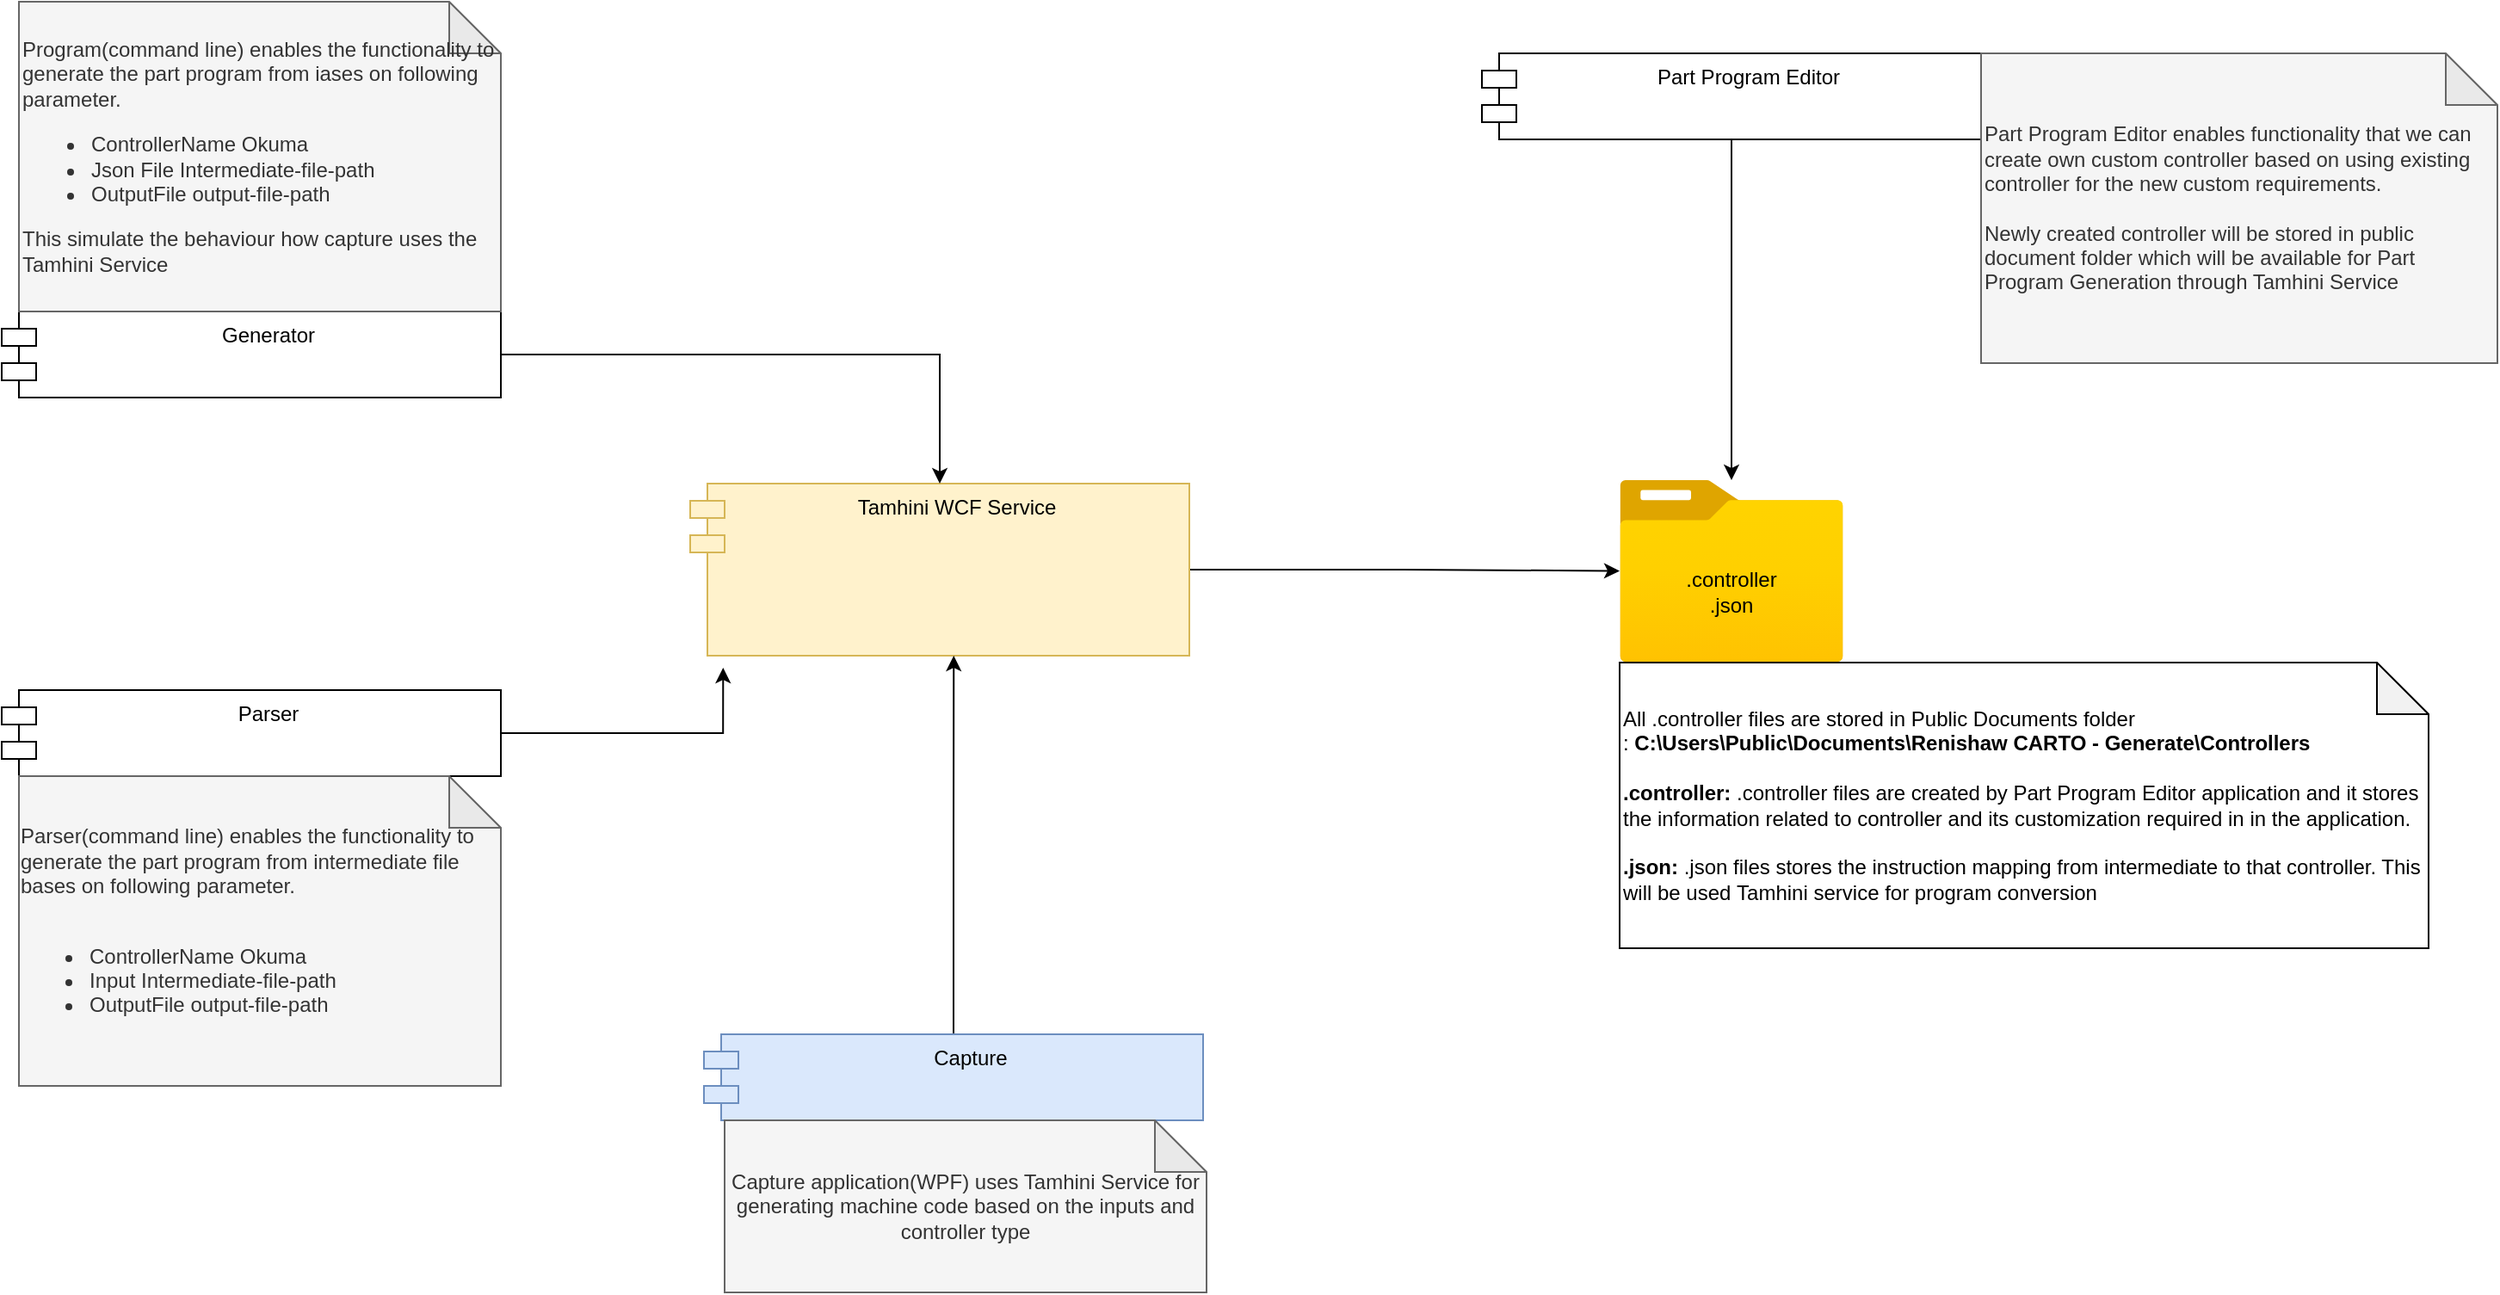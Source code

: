 <mxfile version="21.6.8" type="github">
  <diagram name="Page-1" id="3JGw6h-FGLD1LkS74OxS">
    <mxGraphModel dx="2261" dy="764" grid="1" gridSize="10" guides="1" tooltips="1" connect="1" arrows="1" fold="1" page="1" pageScale="1" pageWidth="827" pageHeight="1169" math="0" shadow="0">
      <root>
        <mxCell id="0" />
        <mxCell id="1" parent="0" />
        <mxCell id="L4AEFNL89In-wAapZhFh-9" style="edgeStyle=orthogonalEdgeStyle;rounded=0;orthogonalLoop=1;jettySize=auto;html=1;" edge="1" parent="1" source="L4AEFNL89In-wAapZhFh-1" target="L4AEFNL89In-wAapZhFh-6">
          <mxGeometry relative="1" as="geometry" />
        </mxCell>
        <mxCell id="L4AEFNL89In-wAapZhFh-1" value="Tamhini WCF Service" style="shape=module;align=left;spacingLeft=20;align=center;verticalAlign=top;whiteSpace=wrap;html=1;fillColor=#fff2cc;strokeColor=#d6b656;" vertex="1" parent="1">
          <mxGeometry x="330" y="330" width="290" height="100" as="geometry" />
        </mxCell>
        <mxCell id="L4AEFNL89In-wAapZhFh-14" style="edgeStyle=orthogonalEdgeStyle;rounded=0;orthogonalLoop=1;jettySize=auto;html=1;entryX=0.066;entryY=1.07;entryDx=0;entryDy=0;entryPerimeter=0;" edge="1" parent="1" source="L4AEFNL89In-wAapZhFh-2" target="L4AEFNL89In-wAapZhFh-1">
          <mxGeometry relative="1" as="geometry" />
        </mxCell>
        <mxCell id="L4AEFNL89In-wAapZhFh-2" value="Parser" style="shape=module;align=left;spacingLeft=20;align=center;verticalAlign=top;whiteSpace=wrap;html=1;" vertex="1" parent="1">
          <mxGeometry x="-70" y="450" width="290" height="50" as="geometry" />
        </mxCell>
        <mxCell id="L4AEFNL89In-wAapZhFh-17" style="edgeStyle=orthogonalEdgeStyle;rounded=0;orthogonalLoop=1;jettySize=auto;html=1;" edge="1" parent="1" source="L4AEFNL89In-wAapZhFh-3" target="L4AEFNL89In-wAapZhFh-1">
          <mxGeometry relative="1" as="geometry" />
        </mxCell>
        <mxCell id="L4AEFNL89In-wAapZhFh-3" value="Generator" style="shape=module;align=left;spacingLeft=20;align=center;verticalAlign=top;whiteSpace=wrap;html=1;" vertex="1" parent="1">
          <mxGeometry x="-70" y="230" width="290" height="50" as="geometry" />
        </mxCell>
        <mxCell id="L4AEFNL89In-wAapZhFh-12" style="edgeStyle=orthogonalEdgeStyle;rounded=0;orthogonalLoop=1;jettySize=auto;html=1;entryX=0.528;entryY=1;entryDx=0;entryDy=0;entryPerimeter=0;" edge="1" parent="1" source="L4AEFNL89In-wAapZhFh-4" target="L4AEFNL89In-wAapZhFh-1">
          <mxGeometry relative="1" as="geometry" />
        </mxCell>
        <mxCell id="L4AEFNL89In-wAapZhFh-4" value="Capture" style="shape=module;align=left;spacingLeft=20;align=center;verticalAlign=top;whiteSpace=wrap;html=1;fillColor=#dae8fc;strokeColor=#6c8ebf;" vertex="1" parent="1">
          <mxGeometry x="338" y="650" width="290" height="50" as="geometry" />
        </mxCell>
        <mxCell id="L4AEFNL89In-wAapZhFh-11" style="edgeStyle=orthogonalEdgeStyle;rounded=0;orthogonalLoop=1;jettySize=auto;html=1;" edge="1" parent="1" source="L4AEFNL89In-wAapZhFh-5" target="L4AEFNL89In-wAapZhFh-6">
          <mxGeometry relative="1" as="geometry" />
        </mxCell>
        <mxCell id="L4AEFNL89In-wAapZhFh-5" value="Part Program Editor" style="shape=module;align=left;spacingLeft=20;align=center;verticalAlign=top;whiteSpace=wrap;html=1;" vertex="1" parent="1">
          <mxGeometry x="790" y="80" width="290" height="50" as="geometry" />
        </mxCell>
        <mxCell id="L4AEFNL89In-wAapZhFh-8" value="" style="group" vertex="1" connectable="0" parent="1">
          <mxGeometry x="870" y="328" width="130" height="105.51" as="geometry" />
        </mxCell>
        <mxCell id="L4AEFNL89In-wAapZhFh-6" value="" style="image;aspect=fixed;html=1;points=[];align=center;fontSize=12;image=img/lib/azure2/general/Folder_Blank.svg;" vertex="1" parent="L4AEFNL89In-wAapZhFh-8">
          <mxGeometry width="130" height="105.51" as="geometry" />
        </mxCell>
        <mxCell id="L4AEFNL89In-wAapZhFh-7" value=".controller&lt;br&gt;.json" style="text;html=1;strokeColor=none;fillColor=none;align=center;verticalAlign=middle;whiteSpace=wrap;rounded=0;" vertex="1" parent="L4AEFNL89In-wAapZhFh-8">
          <mxGeometry x="35" y="50" width="60" height="30" as="geometry" />
        </mxCell>
        <mxCell id="L4AEFNL89In-wAapZhFh-13" value="Capture application(WPF) uses Tamhini Service for generating machine code based on the inputs and controller type" style="shape=note;whiteSpace=wrap;html=1;backgroundOutline=1;darkOpacity=0.05;fillColor=#f5f5f5;strokeColor=#666666;fontColor=#333333;" vertex="1" parent="1">
          <mxGeometry x="350" y="700" width="280" height="100" as="geometry" />
        </mxCell>
        <mxCell id="L4AEFNL89In-wAapZhFh-15" value="&lt;div style=&quot;text-align: left;&quot;&gt;&lt;span style=&quot;background-color: initial;&quot;&gt;Parser(command line) enables the functionality to generate the part program from intermediate file bases on following parameter.&lt;br&gt;&lt;br&gt;&lt;ul&gt;&lt;li&gt;&lt;span style=&quot;background-color: initial;&quot;&gt;ControllerName Okuma&lt;/span&gt;&lt;/li&gt;&lt;li&gt;&lt;span style=&quot;background-color: initial;&quot;&gt;Input Intermediate-file-path&lt;/span&gt;&lt;/li&gt;&lt;li&gt;&lt;span style=&quot;background-color: initial;&quot;&gt;OutputFile output-file-path&lt;/span&gt;&lt;/li&gt;&lt;/ul&gt;&lt;/span&gt;&lt;/div&gt;" style="shape=note;whiteSpace=wrap;html=1;backgroundOutline=1;darkOpacity=0.05;fillColor=#f5f5f5;fontColor=#333333;strokeColor=#666666;" vertex="1" parent="1">
          <mxGeometry x="-60" y="500" width="280" height="180" as="geometry" />
        </mxCell>
        <mxCell id="L4AEFNL89In-wAapZhFh-16" value="&lt;div style=&quot;&quot;&gt;&lt;span style=&quot;background-color: initial;&quot;&gt;Program(command line) enables the functionality to generate the part program from iases on following parameter.&lt;br&gt;&lt;ul&gt;&lt;li&gt;&lt;span style=&quot;background-color: initial;&quot;&gt;ControllerName Okuma&lt;/span&gt;&lt;/li&gt;&lt;li&gt;&lt;span style=&quot;background-color: initial;&quot;&gt;Json File Intermediate-file-path&lt;/span&gt;&lt;/li&gt;&lt;li&gt;&lt;span style=&quot;background-color: initial;&quot;&gt;OutputFile output-file-path&lt;/span&gt;&lt;/li&gt;&lt;/ul&gt;&lt;div&gt;This simulate the behaviour how capture uses the Tamhini Service&lt;/div&gt;&lt;/span&gt;&lt;/div&gt;" style="shape=note;whiteSpace=wrap;html=1;backgroundOutline=1;darkOpacity=0.05;align=left;fillColor=#f5f5f5;fontColor=#333333;strokeColor=#666666;" vertex="1" parent="1">
          <mxGeometry x="-60" y="50" width="280" height="180" as="geometry" />
        </mxCell>
        <mxCell id="L4AEFNL89In-wAapZhFh-18" value="All .controller files are stored in Public Documents folder :&amp;nbsp;&lt;b&gt;C:\Users\Public\Documents\Renishaw CARTO - Generate\Controllers&lt;br&gt;&lt;br&gt;.controller: &lt;/b&gt;.controller files are created by Part Program Editor application and it stores the information related to controller and its customization required in in the application.&lt;br&gt;&lt;br&gt;&lt;b&gt;.json: &lt;/b&gt;.json files stores the instruction mapping from intermediate to that controller. This will be used&lt;b&gt;&amp;nbsp;&lt;/b&gt;Tamhini service for program conversion" style="shape=note;whiteSpace=wrap;html=1;backgroundOutline=1;darkOpacity=0.05;align=left;" vertex="1" parent="1">
          <mxGeometry x="870" y="434" width="470" height="166" as="geometry" />
        </mxCell>
        <mxCell id="L4AEFNL89In-wAapZhFh-19" value="&lt;div style=&quot;&quot;&gt;Part Program Editor enables functionality that we can create own custom controller based on using existing controller for the new custom requirements.&lt;br&gt;&lt;/div&gt;&lt;div style=&quot;&quot;&gt;&lt;br&gt;&lt;/div&gt;&lt;div style=&quot;&quot;&gt;Newly created controller will be stored in public document folder which will be available for Part Program Generation through Tamhini Service&lt;/div&gt;" style="shape=note;whiteSpace=wrap;html=1;backgroundOutline=1;darkOpacity=0.05;align=left;fillColor=#f5f5f5;fontColor=#333333;strokeColor=#666666;" vertex="1" parent="1">
          <mxGeometry x="1080" y="80" width="300" height="180" as="geometry" />
        </mxCell>
      </root>
    </mxGraphModel>
  </diagram>
</mxfile>
